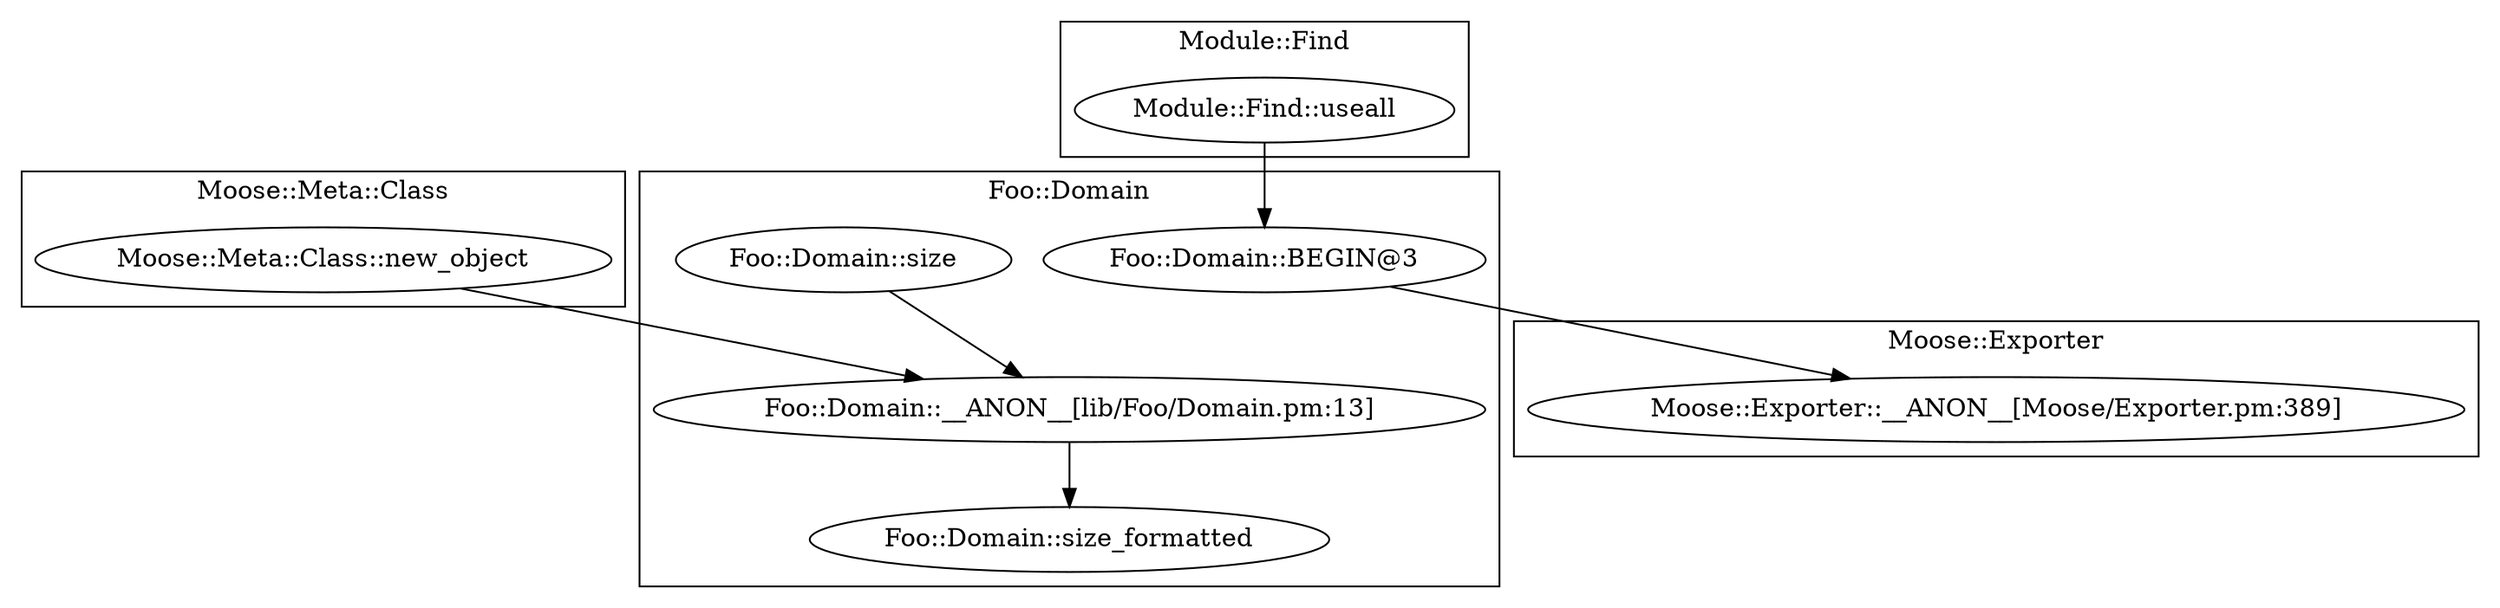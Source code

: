 digraph {
graph [overlap=false]
subgraph cluster_Moose_Exporter {
	label="Moose::Exporter";
	"Moose::Exporter::__ANON__[Moose/Exporter.pm:389]";
}
subgraph cluster_Module_Find {
	label="Module::Find";
	"Module::Find::useall";
}
subgraph cluster_Moose_Meta_Class {
	label="Moose::Meta::Class";
	"Moose::Meta::Class::new_object";
}
subgraph cluster_Foo_Domain {
	label="Foo::Domain";
	"Foo::Domain::BEGIN@3";
	"Foo::Domain::size";
	"Foo::Domain::__ANON__[lib/Foo/Domain.pm:13]";
	"Foo::Domain::size_formatted";
}
"Module::Find::useall" -> "Foo::Domain::BEGIN@3";
"Foo::Domain::__ANON__[lib/Foo/Domain.pm:13]" -> "Foo::Domain::size_formatted";
"Foo::Domain::BEGIN@3" -> "Moose::Exporter::__ANON__[Moose/Exporter.pm:389]";
"Moose::Meta::Class::new_object" -> "Foo::Domain::__ANON__[lib/Foo/Domain.pm:13]";
"Foo::Domain::size" -> "Foo::Domain::__ANON__[lib/Foo/Domain.pm:13]";
}
